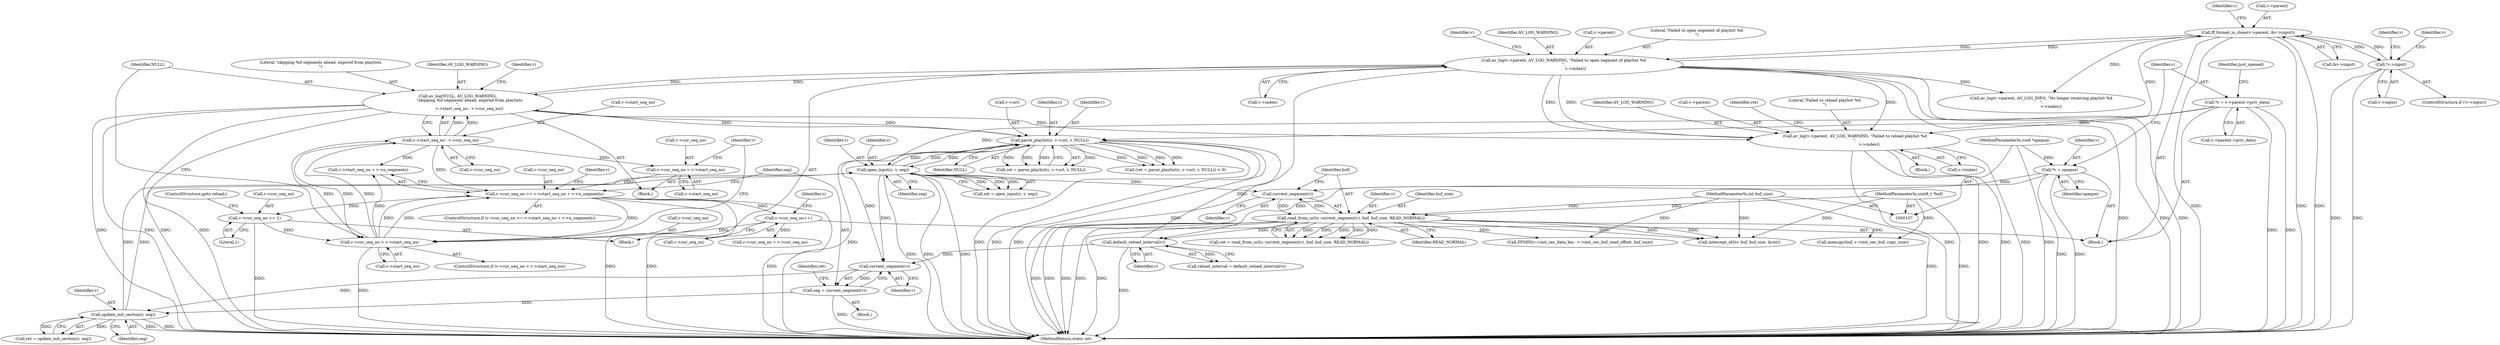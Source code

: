 digraph "0_FFmpeg_7ec414892ddcad88313848494b6fc5f437c9ca4a@pointer" {
"1000254" [label="(Call,av_log(v->parent, AV_LOG_WARNING, \"Failed to reload playlist %d\n\",\n                       v->index))"];
"1000453" [label="(Call,ff_format_io_close(v->parent, &v->input))"];
"1000370" [label="(Call,av_log(v->parent, AV_LOG_WARNING, \"Failed to open segment of playlist %d\n\",\n                   v->index))"];
"1000281" [label="(Call,av_log(NULL, AV_LOG_WARNING,\n                   \"skipping %d segments ahead, expired from playlists\n\",\n                   v->start_seq_no - v->cur_seq_no))"];
"1000245" [label="(Call,parse_playlist(c, v->url, v, NULL))"];
"1000117" [label="(Call,*c = v->parent->priv_data)"];
"1000354" [label="(Call,open_input(c, v, seg))"];
"1000345" [label="(Call,update_init_section(v, seg))"];
"1000341" [label="(Call,current_segment(v))"];
"1000214" [label="(Call,default_reload_interval(v))"];
"1000113" [label="(Call,*v = opaque)"];
"1000108" [label="(MethodParameterIn,void *opaque)"];
"1000424" [label="(Call,read_from_url(v, current_segment(v), buf, buf_size, READ_NORMAL))"];
"1000426" [label="(Call,current_segment(v))"];
"1000109" [label="(MethodParameterIn,uint8_t *buf)"];
"1000110" [label="(MethodParameterIn,int buf_size)"];
"1000339" [label="(Call,seg = current_segment(v))"];
"1000285" [label="(Call,v->start_seq_no - v->cur_seq_no)"];
"1000273" [label="(Call,v->cur_seq_no < v->start_seq_no)"];
"1000379" [label="(Call,v->cur_seq_no += 1)"];
"1000300" [label="(Call,v->cur_seq_no >= v->start_seq_no + v->n_segments)"];
"1000292" [label="(Call,v->cur_seq_no = v->start_seq_no)"];
"1000461" [label="(Call,v->cur_seq_no++)"];
"1000143" [label="(Call,!v->input)"];
"1000258" [label="(Identifier,AV_LOG_WARNING)"];
"1000251" [label="(Identifier,NULL)"];
"1000424" [label="(Call,read_from_url(v, current_segment(v), buf, buf_size, READ_NORMAL))"];
"1000147" [label="(Block,)"];
"1000142" [label="(ControlStructure,if (!v->input))"];
"1000260" [label="(Call,v->index)"];
"1000376" [label="(Call,v->index)"];
"1000212" [label="(Call,reload_interval = default_reload_interval(v))"];
"1000340" [label="(Identifier,seg)"];
"1000296" [label="(Call,v->start_seq_no)"];
"1000114" [label="(Identifier,v)"];
"1000201" [label="(Call,av_log(v->parent, AV_LOG_INFO, \"No longer receiving playlist %d\n\",\n                v->index))"];
"1000250" [label="(Identifier,v)"];
"1000380" [label="(Call,v->cur_seq_no)"];
"1000356" [label="(Identifier,v)"];
"1000300" [label="(Call,v->cur_seq_no >= v->start_seq_no + v->n_segments)"];
"1000370" [label="(Call,av_log(v->parent, AV_LOG_WARNING, \"Failed to open segment of playlist %d\n\",\n                   v->index))"];
"1000143" [label="(Call,!v->input)"];
"1000282" [label="(Identifier,NULL)"];
"1000463" [label="(Identifier,v)"];
"1000344" [label="(Identifier,ret)"];
"1000285" [label="(Call,v->start_seq_no - v->cur_seq_no)"];
"1000384" [label="(ControlStructure,goto reload;)"];
"1000426" [label="(Call,current_segment(v))"];
"1000255" [label="(Call,v->parent)"];
"1000371" [label="(Call,v->parent)"];
"1000215" [label="(Identifier,v)"];
"1000243" [label="(Call,ret = parse_playlist(c, v->url, v, NULL))"];
"1000462" [label="(Call,v->cur_seq_no)"];
"1000355" [label="(Identifier,c)"];
"1000153" [label="(Identifier,v)"];
"1000422" [label="(Call,ret = read_from_url(v, current_segment(v), buf, buf_size, READ_NORMAL))"];
"1000286" [label="(Call,v->start_seq_no)"];
"1000465" [label="(Call,c->cur_seq_no = v->cur_seq_no)"];
"1000280" [label="(Block,)"];
"1000245" [label="(Call,parse_playlist(c, v->url, v, NULL))"];
"1000247" [label="(Call,v->url)"];
"1000293" [label="(Call,v->cur_seq_no)"];
"1000253" [label="(Block,)"];
"1000379" [label="(Call,v->cur_seq_no += 1)"];
"1000429" [label="(Identifier,buf_size)"];
"1000111" [label="(Block,)"];
"1000264" [label="(Identifier,ret)"];
"1000108" [label="(MethodParameterIn,void *opaque)"];
"1000375" [label="(Literal,\"Failed to open segment of playlist %d\n\")"];
"1000400" [label="(Call,FFMIN(v->init_sec_data_len - v->init_sec_buf_read_offset, buf_size))"];
"1000428" [label="(Identifier,buf)"];
"1000383" [label="(Literal,1)"];
"1000110" [label="(MethodParameterIn,int buf_size)"];
"1000341" [label="(Call,current_segment(v))"];
"1000117" [label="(Call,*c = v->parent->priv_data)"];
"1000109" [label="(MethodParameterIn,uint8_t *buf)"];
"1000113" [label="(Call,*v = opaque)"];
"1000473" [label="(MethodReturn,static int)"];
"1000283" [label="(Identifier,AV_LOG_WARNING)"];
"1000409" [label="(Call,memcpy(buf, v->init_sec_buf, copy_size))"];
"1000352" [label="(Call,ret = open_input(c, v, seg))"];
"1000427" [label="(Identifier,v)"];
"1000118" [label="(Identifier,c)"];
"1000289" [label="(Call,v->cur_seq_no)"];
"1000242" [label="(Call,(ret = parse_playlist(c, v->url, v, NULL)) < 0)"];
"1000357" [label="(Identifier,seg)"];
"1000294" [label="(Identifier,v)"];
"1000461" [label="(Call,v->cur_seq_no++)"];
"1000292" [label="(Call,v->cur_seq_no = v->start_seq_no)"];
"1000345" [label="(Call,update_init_section(v, seg))"];
"1000381" [label="(Identifier,v)"];
"1000343" [label="(Call,ret = update_init_section(v, seg))"];
"1000284" [label="(Literal,\"skipping %d segments ahead, expired from playlists\n\")"];
"1000453" [label="(Call,ff_format_io_close(v->parent, &v->input))"];
"1000457" [label="(Call,&v->input)"];
"1000246" [label="(Identifier,c)"];
"1000339" [label="(Call,seg = current_segment(v))"];
"1000430" [label="(Identifier,READ_NORMAL)"];
"1000467" [label="(Identifier,c)"];
"1000354" [label="(Call,open_input(c, v, seg))"];
"1000425" [label="(Identifier,v)"];
"1000128" [label="(Identifier,just_opened)"];
"1000273" [label="(Call,v->cur_seq_no < v->start_seq_no)"];
"1000342" [label="(Identifier,v)"];
"1000445" [label="(Call,intercept_id3(v, buf, buf_size, &ret))"];
"1000302" [label="(Identifier,v)"];
"1000119" [label="(Call,v->parent->priv_data)"];
"1000144" [label="(Call,v->input)"];
"1000304" [label="(Call,v->start_seq_no + v->n_segments)"];
"1000346" [label="(Identifier,v)"];
"1000347" [label="(Identifier,seg)"];
"1000272" [label="(ControlStructure,if (v->cur_seq_no < v->start_seq_no))"];
"1000299" [label="(ControlStructure,if (v->cur_seq_no >= v->start_seq_no + v->n_segments))"];
"1000259" [label="(Literal,\"Failed to reload playlist %d\n\")"];
"1000254" [label="(Call,av_log(v->parent, AV_LOG_WARNING, \"Failed to reload playlist %d\n\",\n                       v->index))"];
"1000454" [label="(Call,v->parent)"];
"1000277" [label="(Call,v->start_seq_no)"];
"1000281" [label="(Call,av_log(NULL, AV_LOG_WARNING,\n                   \"skipping %d segments ahead, expired from playlists\n\",\n                   v->start_seq_no - v->cur_seq_no))"];
"1000391" [label="(Identifier,v)"];
"1000301" [label="(Call,v->cur_seq_no)"];
"1000214" [label="(Call,default_reload_interval(v))"];
"1000314" [label="(Identifier,v)"];
"1000374" [label="(Identifier,AV_LOG_WARNING)"];
"1000362" [label="(Block,)"];
"1000115" [label="(Identifier,opaque)"];
"1000274" [label="(Call,v->cur_seq_no)"];
"1000254" -> "1000253"  [label="AST: "];
"1000254" -> "1000260"  [label="CFG: "];
"1000255" -> "1000254"  [label="AST: "];
"1000258" -> "1000254"  [label="AST: "];
"1000259" -> "1000254"  [label="AST: "];
"1000260" -> "1000254"  [label="AST: "];
"1000264" -> "1000254"  [label="CFG: "];
"1000254" -> "1000473"  [label="DDG: "];
"1000254" -> "1000473"  [label="DDG: "];
"1000254" -> "1000473"  [label="DDG: "];
"1000254" -> "1000473"  [label="DDG: "];
"1000453" -> "1000254"  [label="DDG: "];
"1000370" -> "1000254"  [label="DDG: "];
"1000370" -> "1000254"  [label="DDG: "];
"1000370" -> "1000254"  [label="DDG: "];
"1000281" -> "1000254"  [label="DDG: "];
"1000453" -> "1000111"  [label="AST: "];
"1000453" -> "1000457"  [label="CFG: "];
"1000454" -> "1000453"  [label="AST: "];
"1000457" -> "1000453"  [label="AST: "];
"1000463" -> "1000453"  [label="CFG: "];
"1000453" -> "1000473"  [label="DDG: "];
"1000453" -> "1000473"  [label="DDG: "];
"1000453" -> "1000473"  [label="DDG: "];
"1000453" -> "1000143"  [label="DDG: "];
"1000453" -> "1000201"  [label="DDG: "];
"1000453" -> "1000370"  [label="DDG: "];
"1000370" -> "1000453"  [label="DDG: "];
"1000143" -> "1000453"  [label="DDG: "];
"1000370" -> "1000362"  [label="AST: "];
"1000370" -> "1000376"  [label="CFG: "];
"1000371" -> "1000370"  [label="AST: "];
"1000374" -> "1000370"  [label="AST: "];
"1000375" -> "1000370"  [label="AST: "];
"1000376" -> "1000370"  [label="AST: "];
"1000381" -> "1000370"  [label="CFG: "];
"1000370" -> "1000473"  [label="DDG: "];
"1000370" -> "1000473"  [label="DDG: "];
"1000370" -> "1000473"  [label="DDG: "];
"1000370" -> "1000473"  [label="DDG: "];
"1000370" -> "1000201"  [label="DDG: "];
"1000370" -> "1000281"  [label="DDG: "];
"1000281" -> "1000370"  [label="DDG: "];
"1000281" -> "1000280"  [label="AST: "];
"1000281" -> "1000285"  [label="CFG: "];
"1000282" -> "1000281"  [label="AST: "];
"1000283" -> "1000281"  [label="AST: "];
"1000284" -> "1000281"  [label="AST: "];
"1000285" -> "1000281"  [label="AST: "];
"1000294" -> "1000281"  [label="CFG: "];
"1000281" -> "1000473"  [label="DDG: "];
"1000281" -> "1000473"  [label="DDG: "];
"1000281" -> "1000473"  [label="DDG: "];
"1000281" -> "1000473"  [label="DDG: "];
"1000281" -> "1000245"  [label="DDG: "];
"1000245" -> "1000281"  [label="DDG: "];
"1000285" -> "1000281"  [label="DDG: "];
"1000285" -> "1000281"  [label="DDG: "];
"1000245" -> "1000243"  [label="AST: "];
"1000245" -> "1000251"  [label="CFG: "];
"1000246" -> "1000245"  [label="AST: "];
"1000247" -> "1000245"  [label="AST: "];
"1000250" -> "1000245"  [label="AST: "];
"1000251" -> "1000245"  [label="AST: "];
"1000243" -> "1000245"  [label="CFG: "];
"1000245" -> "1000473"  [label="DDG: "];
"1000245" -> "1000473"  [label="DDG: "];
"1000245" -> "1000473"  [label="DDG: "];
"1000245" -> "1000473"  [label="DDG: "];
"1000245" -> "1000242"  [label="DDG: "];
"1000245" -> "1000242"  [label="DDG: "];
"1000245" -> "1000242"  [label="DDG: "];
"1000245" -> "1000242"  [label="DDG: "];
"1000245" -> "1000243"  [label="DDG: "];
"1000245" -> "1000243"  [label="DDG: "];
"1000245" -> "1000243"  [label="DDG: "];
"1000245" -> "1000243"  [label="DDG: "];
"1000117" -> "1000245"  [label="DDG: "];
"1000354" -> "1000245"  [label="DDG: "];
"1000354" -> "1000245"  [label="DDG: "];
"1000214" -> "1000245"  [label="DDG: "];
"1000245" -> "1000341"  [label="DDG: "];
"1000245" -> "1000354"  [label="DDG: "];
"1000117" -> "1000111"  [label="AST: "];
"1000117" -> "1000119"  [label="CFG: "];
"1000118" -> "1000117"  [label="AST: "];
"1000119" -> "1000117"  [label="AST: "];
"1000128" -> "1000117"  [label="CFG: "];
"1000117" -> "1000473"  [label="DDG: "];
"1000117" -> "1000473"  [label="DDG: "];
"1000117" -> "1000354"  [label="DDG: "];
"1000354" -> "1000352"  [label="AST: "];
"1000354" -> "1000357"  [label="CFG: "];
"1000355" -> "1000354"  [label="AST: "];
"1000356" -> "1000354"  [label="AST: "];
"1000357" -> "1000354"  [label="AST: "];
"1000352" -> "1000354"  [label="CFG: "];
"1000354" -> "1000473"  [label="DDG: "];
"1000354" -> "1000473"  [label="DDG: "];
"1000354" -> "1000473"  [label="DDG: "];
"1000354" -> "1000341"  [label="DDG: "];
"1000354" -> "1000352"  [label="DDG: "];
"1000354" -> "1000352"  [label="DDG: "];
"1000354" -> "1000352"  [label="DDG: "];
"1000345" -> "1000354"  [label="DDG: "];
"1000345" -> "1000354"  [label="DDG: "];
"1000354" -> "1000426"  [label="DDG: "];
"1000345" -> "1000343"  [label="AST: "];
"1000345" -> "1000347"  [label="CFG: "];
"1000346" -> "1000345"  [label="AST: "];
"1000347" -> "1000345"  [label="AST: "];
"1000343" -> "1000345"  [label="CFG: "];
"1000345" -> "1000473"  [label="DDG: "];
"1000345" -> "1000473"  [label="DDG: "];
"1000345" -> "1000343"  [label="DDG: "];
"1000345" -> "1000343"  [label="DDG: "];
"1000341" -> "1000345"  [label="DDG: "];
"1000339" -> "1000345"  [label="DDG: "];
"1000341" -> "1000339"  [label="AST: "];
"1000341" -> "1000342"  [label="CFG: "];
"1000342" -> "1000341"  [label="AST: "];
"1000339" -> "1000341"  [label="CFG: "];
"1000341" -> "1000339"  [label="DDG: "];
"1000214" -> "1000341"  [label="DDG: "];
"1000214" -> "1000212"  [label="AST: "];
"1000214" -> "1000215"  [label="CFG: "];
"1000215" -> "1000214"  [label="AST: "];
"1000212" -> "1000214"  [label="CFG: "];
"1000214" -> "1000473"  [label="DDG: "];
"1000214" -> "1000212"  [label="DDG: "];
"1000113" -> "1000214"  [label="DDG: "];
"1000424" -> "1000214"  [label="DDG: "];
"1000113" -> "1000111"  [label="AST: "];
"1000113" -> "1000115"  [label="CFG: "];
"1000114" -> "1000113"  [label="AST: "];
"1000115" -> "1000113"  [label="AST: "];
"1000118" -> "1000113"  [label="CFG: "];
"1000113" -> "1000473"  [label="DDG: "];
"1000113" -> "1000473"  [label="DDG: "];
"1000108" -> "1000113"  [label="DDG: "];
"1000113" -> "1000426"  [label="DDG: "];
"1000108" -> "1000107"  [label="AST: "];
"1000108" -> "1000473"  [label="DDG: "];
"1000424" -> "1000422"  [label="AST: "];
"1000424" -> "1000430"  [label="CFG: "];
"1000425" -> "1000424"  [label="AST: "];
"1000426" -> "1000424"  [label="AST: "];
"1000428" -> "1000424"  [label="AST: "];
"1000429" -> "1000424"  [label="AST: "];
"1000430" -> "1000424"  [label="AST: "];
"1000422" -> "1000424"  [label="CFG: "];
"1000424" -> "1000473"  [label="DDG: "];
"1000424" -> "1000473"  [label="DDG: "];
"1000424" -> "1000473"  [label="DDG: "];
"1000424" -> "1000473"  [label="DDG: "];
"1000424" -> "1000473"  [label="DDG: "];
"1000424" -> "1000400"  [label="DDG: "];
"1000424" -> "1000409"  [label="DDG: "];
"1000424" -> "1000422"  [label="DDG: "];
"1000424" -> "1000422"  [label="DDG: "];
"1000424" -> "1000422"  [label="DDG: "];
"1000424" -> "1000422"  [label="DDG: "];
"1000424" -> "1000422"  [label="DDG: "];
"1000426" -> "1000424"  [label="DDG: "];
"1000424" -> "1000426"  [label="DDG: "];
"1000109" -> "1000424"  [label="DDG: "];
"1000110" -> "1000424"  [label="DDG: "];
"1000424" -> "1000445"  [label="DDG: "];
"1000424" -> "1000445"  [label="DDG: "];
"1000424" -> "1000445"  [label="DDG: "];
"1000426" -> "1000427"  [label="CFG: "];
"1000427" -> "1000426"  [label="AST: "];
"1000428" -> "1000426"  [label="CFG: "];
"1000109" -> "1000107"  [label="AST: "];
"1000109" -> "1000473"  [label="DDG: "];
"1000109" -> "1000409"  [label="DDG: "];
"1000109" -> "1000445"  [label="DDG: "];
"1000110" -> "1000107"  [label="AST: "];
"1000110" -> "1000473"  [label="DDG: "];
"1000110" -> "1000400"  [label="DDG: "];
"1000110" -> "1000445"  [label="DDG: "];
"1000339" -> "1000147"  [label="AST: "];
"1000340" -> "1000339"  [label="AST: "];
"1000344" -> "1000339"  [label="CFG: "];
"1000339" -> "1000473"  [label="DDG: "];
"1000285" -> "1000289"  [label="CFG: "];
"1000286" -> "1000285"  [label="AST: "];
"1000289" -> "1000285"  [label="AST: "];
"1000285" -> "1000273"  [label="DDG: "];
"1000273" -> "1000285"  [label="DDG: "];
"1000273" -> "1000285"  [label="DDG: "];
"1000285" -> "1000292"  [label="DDG: "];
"1000285" -> "1000300"  [label="DDG: "];
"1000285" -> "1000304"  [label="DDG: "];
"1000273" -> "1000272"  [label="AST: "];
"1000273" -> "1000277"  [label="CFG: "];
"1000274" -> "1000273"  [label="AST: "];
"1000277" -> "1000273"  [label="AST: "];
"1000282" -> "1000273"  [label="CFG: "];
"1000302" -> "1000273"  [label="CFG: "];
"1000273" -> "1000473"  [label="DDG: "];
"1000379" -> "1000273"  [label="DDG: "];
"1000300" -> "1000273"  [label="DDG: "];
"1000461" -> "1000273"  [label="DDG: "];
"1000273" -> "1000300"  [label="DDG: "];
"1000273" -> "1000300"  [label="DDG: "];
"1000273" -> "1000304"  [label="DDG: "];
"1000379" -> "1000362"  [label="AST: "];
"1000379" -> "1000383"  [label="CFG: "];
"1000380" -> "1000379"  [label="AST: "];
"1000383" -> "1000379"  [label="AST: "];
"1000384" -> "1000379"  [label="CFG: "];
"1000379" -> "1000473"  [label="DDG: "];
"1000300" -> "1000379"  [label="DDG: "];
"1000300" -> "1000299"  [label="AST: "];
"1000300" -> "1000304"  [label="CFG: "];
"1000301" -> "1000300"  [label="AST: "];
"1000304" -> "1000300"  [label="AST: "];
"1000314" -> "1000300"  [label="CFG: "];
"1000340" -> "1000300"  [label="CFG: "];
"1000300" -> "1000473"  [label="DDG: "];
"1000300" -> "1000473"  [label="DDG: "];
"1000300" -> "1000473"  [label="DDG: "];
"1000292" -> "1000300"  [label="DDG: "];
"1000300" -> "1000461"  [label="DDG: "];
"1000292" -> "1000280"  [label="AST: "];
"1000292" -> "1000296"  [label="CFG: "];
"1000293" -> "1000292"  [label="AST: "];
"1000296" -> "1000292"  [label="AST: "];
"1000302" -> "1000292"  [label="CFG: "];
"1000461" -> "1000111"  [label="AST: "];
"1000461" -> "1000462"  [label="CFG: "];
"1000462" -> "1000461"  [label="AST: "];
"1000467" -> "1000461"  [label="CFG: "];
"1000461" -> "1000465"  [label="DDG: "];
"1000143" -> "1000142"  [label="AST: "];
"1000143" -> "1000144"  [label="CFG: "];
"1000144" -> "1000143"  [label="AST: "];
"1000153" -> "1000143"  [label="CFG: "];
"1000391" -> "1000143"  [label="CFG: "];
"1000143" -> "1000473"  [label="DDG: "];
"1000143" -> "1000473"  [label="DDG: "];
}
